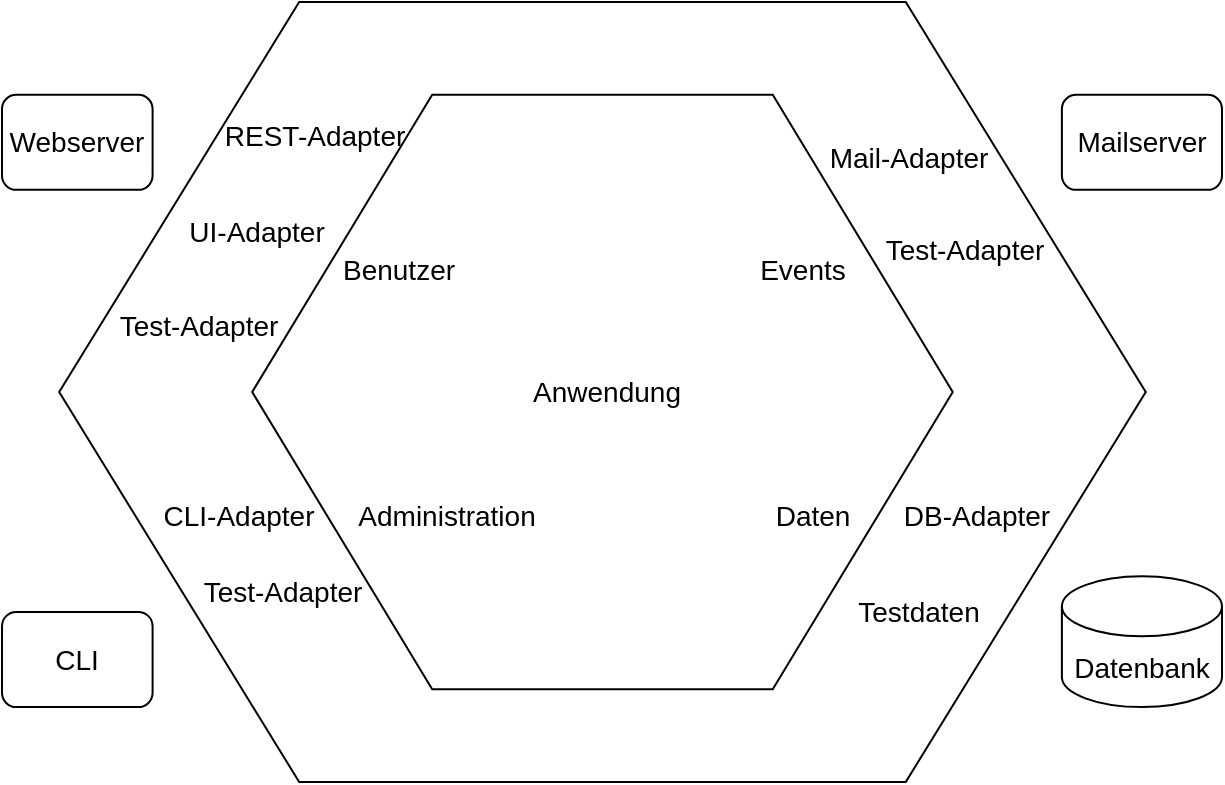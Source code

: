<mxfile>
    <diagram id="6nkIIB2jDMRoXbgQVIlj" name="Page-1">
        <mxGraphModel dx="1642" dy="619" grid="1" gridSize="10" guides="1" tooltips="1" connect="1" arrows="1" fold="1" page="1" pageScale="1" pageWidth="827" pageHeight="1169" math="0" shadow="0">
            <root>
                <mxCell id="0"/>
                <mxCell id="1" parent="0"/>
                <mxCell id="2" value="" style="group" vertex="1" connectable="0" parent="1">
                    <mxGeometry x="9" y="50" width="610" height="390" as="geometry"/>
                </mxCell>
                <mxCell id="ocv0pCUEGBRjoVbZRWGx-3" value="" style="shape=hexagon;perimeter=hexagonPerimeter2;whiteSpace=wrap;html=1;fixedSize=1;fontSize=12;size=120;" parent="2" vertex="1">
                    <mxGeometry x="28.594" width="543.281" height="390" as="geometry"/>
                </mxCell>
                <mxCell id="ocv0pCUEGBRjoVbZRWGx-15" value="" style="shape=hexagon;perimeter=hexagonPerimeter2;whiteSpace=wrap;html=1;fixedSize=1;fontSize=12;size=90;" parent="2" vertex="1">
                    <mxGeometry x="125.098" y="46.372" width="350.273" height="297.256" as="geometry"/>
                </mxCell>
                <mxCell id="ocv0pCUEGBRjoVbZRWGx-22" value="&lt;font style=&quot;font-size: 14px&quot;&gt;Datenbank&lt;/font&gt;" style="shape=cylinder3;whiteSpace=wrap;html=1;boundedLbl=1;backgroundOutline=1;size=15;fontSize=12;" parent="2" vertex="1">
                    <mxGeometry x="529.938" y="287.154" width="80.062" height="65.396" as="geometry"/>
                </mxCell>
                <mxCell id="ocv0pCUEGBRjoVbZRWGx-31" value="&lt;font style=&quot;font-size: 14px&quot;&gt;Anwendung&lt;/font&gt;" style="text;html=1;align=center;verticalAlign=middle;resizable=0;points=[];autosize=1;strokeColor=none;fillColor=none;fontSize=13;" parent="2" vertex="1">
                    <mxGeometry x="257.344" y="185.488" width="90" height="20" as="geometry"/>
                </mxCell>
                <mxCell id="ocv0pCUEGBRjoVbZRWGx-32" value="&lt;font style=&quot;font-size: 14px&quot;&gt;Benutzer&lt;/font&gt;" style="text;html=1;align=center;verticalAlign=middle;resizable=0;points=[];autosize=1;strokeColor=none;fillColor=none;fontSize=13;" parent="2" vertex="1">
                    <mxGeometry x="162.797" y="123.659" width="70" height="20" as="geometry"/>
                </mxCell>
                <mxCell id="ocv0pCUEGBRjoVbZRWGx-34" value="&lt;font style=&quot;font-size: 14px&quot;&gt;Administration&lt;/font&gt;" style="text;html=1;align=center;verticalAlign=middle;resizable=0;points=[];autosize=1;strokeColor=none;fillColor=none;fontSize=13;" parent="2" vertex="1">
                    <mxGeometry x="171.562" y="247.317" width="100" height="20" as="geometry"/>
                </mxCell>
                <mxCell id="ocv0pCUEGBRjoVbZRWGx-37" value="&lt;font style=&quot;font-size: 14px&quot;&gt;UI-Adapter&lt;/font&gt;" style="text;html=1;align=center;verticalAlign=middle;resizable=0;points=[];autosize=1;strokeColor=none;fillColor=none;fontSize=13;" parent="2" vertex="1">
                    <mxGeometry x="86.781" y="104.634" width="80" height="20" as="geometry"/>
                </mxCell>
                <mxCell id="ocv0pCUEGBRjoVbZRWGx-38" value="&lt;font style=&quot;font-size: 14px&quot;&gt;DB-Adapter&lt;/font&gt;" style="text;html=1;align=center;verticalAlign=middle;resizable=0;points=[];autosize=1;strokeColor=none;fillColor=none;fontSize=13;" parent="2" vertex="1">
                    <mxGeometry x="441.922" y="247.317" width="90" height="20" as="geometry"/>
                </mxCell>
                <mxCell id="ocv0pCUEGBRjoVbZRWGx-40" value="&lt;font style=&quot;font-size: 14px&quot;&gt;CLI-Adapter&lt;/font&gt;" style="text;html=1;align=center;verticalAlign=middle;resizable=0;points=[];autosize=1;strokeColor=none;fillColor=none;fontSize=13;" parent="2" vertex="1">
                    <mxGeometry x="72.531" y="247.317" width="90" height="20" as="geometry"/>
                </mxCell>
                <mxCell id="ocv0pCUEGBRjoVbZRWGx-41" value="&lt;font style=&quot;font-size: 14px&quot;&gt;Test-Adapter&lt;/font&gt;" style="text;html=1;align=center;verticalAlign=middle;resizable=0;points=[];autosize=1;strokeColor=none;fillColor=none;fontSize=13;" parent="2" vertex="1">
                    <mxGeometry x="94.641" y="285.366" width="90" height="20" as="geometry"/>
                </mxCell>
                <mxCell id="ocv0pCUEGBRjoVbZRWGx-42" value="&lt;font style=&quot;font-size: 14px&quot;&gt;Testdaten&lt;/font&gt;" style="text;html=1;align=center;verticalAlign=middle;resizable=0;points=[];autosize=1;strokeColor=none;fillColor=none;fontSize=13;" parent="2" vertex="1">
                    <mxGeometry x="417.953" y="294.878" width="80" height="20" as="geometry"/>
                </mxCell>
                <mxCell id="ocv0pCUEGBRjoVbZRWGx-43" value="&lt;font style=&quot;font-size: 14px&quot;&gt;Test-Adapter&lt;/font&gt;" style="text;html=1;align=center;verticalAlign=middle;resizable=0;points=[];autosize=1;strokeColor=none;fillColor=none;fontSize=13;" parent="2" vertex="1">
                    <mxGeometry x="53.188" y="152.195" width="90" height="20" as="geometry"/>
                </mxCell>
                <mxCell id="ocv0pCUEGBRjoVbZRWGx-44" value="&lt;font style=&quot;font-size: 14px&quot;&gt;Test-Adapter&lt;/font&gt;" style="text;html=1;align=center;verticalAlign=middle;resizable=0;points=[];autosize=1;strokeColor=none;fillColor=none;fontSize=13;" parent="2" vertex="1">
                    <mxGeometry x="436.438" y="114.146" width="90" height="20" as="geometry"/>
                </mxCell>
                <mxCell id="ocv0pCUEGBRjoVbZRWGx-48" value="&lt;font style=&quot;font-size: 14px&quot;&gt;Mailserver&lt;/font&gt;" style="rounded=1;whiteSpace=wrap;html=1;fontSize=12;" parent="2" vertex="1">
                    <mxGeometry x="529.938" y="46.372" width="80.062" height="47.561" as="geometry"/>
                </mxCell>
                <mxCell id="ocv0pCUEGBRjoVbZRWGx-50" value="&lt;font style=&quot;font-size: 14px&quot;&gt;Webserver&lt;/font&gt;" style="rounded=1;whiteSpace=wrap;html=1;fontSize=12;" parent="2" vertex="1">
                    <mxGeometry y="46.372" width="75.297" height="47.561" as="geometry"/>
                </mxCell>
                <mxCell id="ocv0pCUEGBRjoVbZRWGx-51" value="&lt;font style=&quot;font-size: 14px&quot;&gt;CLI&lt;/font&gt;" style="rounded=1;whiteSpace=wrap;html=1;fontSize=12;" parent="2" vertex="1">
                    <mxGeometry y="304.99" width="75.297" height="47.561" as="geometry"/>
                </mxCell>
                <mxCell id="ocv0pCUEGBRjoVbZRWGx-35" value="&lt;font style=&quot;font-size: 14px&quot;&gt;Events&lt;/font&gt;" style="text;html=1;align=center;verticalAlign=middle;resizable=0;points=[];autosize=1;strokeColor=none;fillColor=none;fontSize=13;" parent="2" vertex="1">
                    <mxGeometry x="370.007" y="123.659" width="60" height="20" as="geometry"/>
                </mxCell>
                <mxCell id="ocv0pCUEGBRjoVbZRWGx-33" value="&lt;font style=&quot;font-size: 14px&quot;&gt;Daten&lt;/font&gt;" style="text;html=1;align=center;verticalAlign=middle;resizable=0;points=[];autosize=1;strokeColor=none;fillColor=none;fontSize=13;" parent="2" vertex="1">
                    <mxGeometry x="380.002" y="247.317" width="50" height="20" as="geometry"/>
                </mxCell>
                <mxCell id="ocv0pCUEGBRjoVbZRWGx-39" value="&lt;font style=&quot;font-size: 14px&quot;&gt;Mail-Adapter&lt;/font&gt;" style="text;html=1;align=center;verticalAlign=middle;resizable=0;points=[];autosize=1;strokeColor=none;fillColor=none;fontSize=13;" parent="1" vertex="1">
                    <mxGeometry x="416.609" y="117.537" width="90" height="20" as="geometry"/>
                </mxCell>
                <mxCell id="ocv0pCUEGBRjoVbZRWGx-36" value="&lt;font style=&quot;font-size: 14px&quot;&gt;REST-Adapter&lt;/font&gt;" style="text;html=1;align=center;verticalAlign=middle;resizable=0;points=[];autosize=1;strokeColor=none;fillColor=none;fontSize=13;" parent="1" vertex="1">
                    <mxGeometry x="110.078" y="107.073" width="110" height="20" as="geometry"/>
                </mxCell>
            </root>
        </mxGraphModel>
    </diagram>
</mxfile>